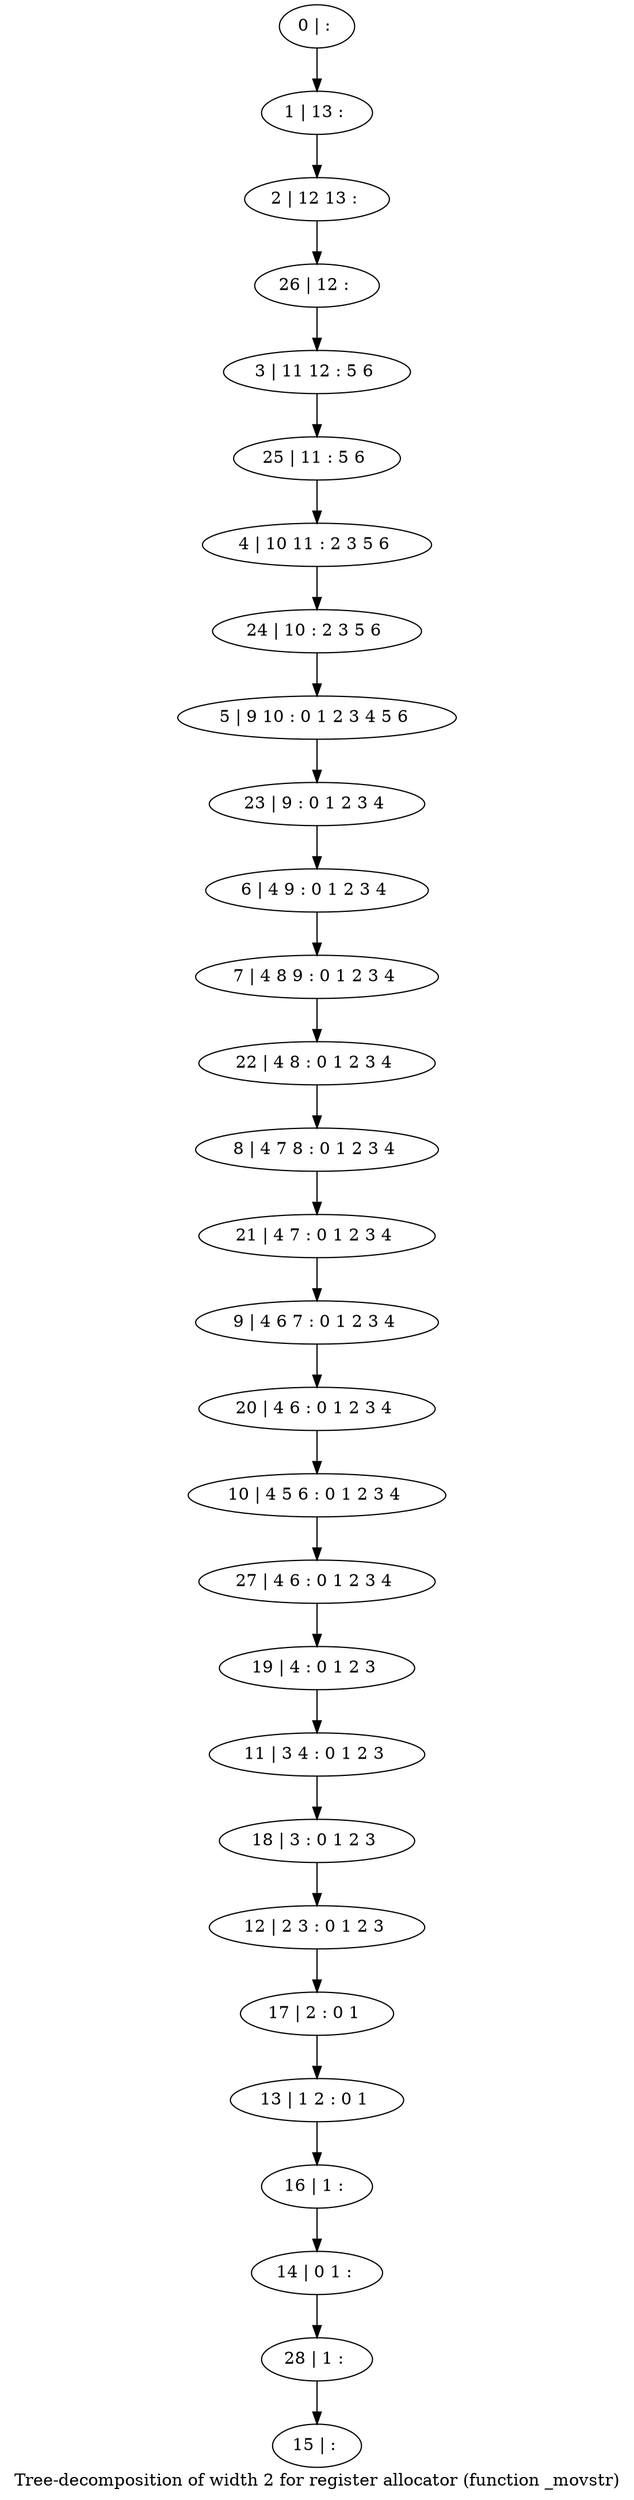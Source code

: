 digraph G {
graph [label="Tree-decomposition of width 2 for register allocator (function _movstr)"]
0[label="0 | : "];
1[label="1 | 13 : "];
2[label="2 | 12 13 : "];
3[label="3 | 11 12 : 5 6 "];
4[label="4 | 10 11 : 2 3 5 6 "];
5[label="5 | 9 10 : 0 1 2 3 4 5 6 "];
6[label="6 | 4 9 : 0 1 2 3 4 "];
7[label="7 | 4 8 9 : 0 1 2 3 4 "];
8[label="8 | 4 7 8 : 0 1 2 3 4 "];
9[label="9 | 4 6 7 : 0 1 2 3 4 "];
10[label="10 | 4 5 6 : 0 1 2 3 4 "];
11[label="11 | 3 4 : 0 1 2 3 "];
12[label="12 | 2 3 : 0 1 2 3 "];
13[label="13 | 1 2 : 0 1 "];
14[label="14 | 0 1 : "];
15[label="15 | : "];
16[label="16 | 1 : "];
17[label="17 | 2 : 0 1 "];
18[label="18 | 3 : 0 1 2 3 "];
19[label="19 | 4 : 0 1 2 3 "];
20[label="20 | 4 6 : 0 1 2 3 4 "];
21[label="21 | 4 7 : 0 1 2 3 4 "];
22[label="22 | 4 8 : 0 1 2 3 4 "];
23[label="23 | 9 : 0 1 2 3 4 "];
24[label="24 | 10 : 2 3 5 6 "];
25[label="25 | 11 : 5 6 "];
26[label="26 | 12 : "];
27[label="27 | 4 6 : 0 1 2 3 4 "];
28[label="28 | 1 : "];
0->1 ;
1->2 ;
6->7 ;
16->14 ;
13->16 ;
17->13 ;
12->17 ;
18->12 ;
11->18 ;
19->11 ;
20->10 ;
9->20 ;
21->9 ;
8->21 ;
22->8 ;
7->22 ;
23->6 ;
5->23 ;
24->5 ;
4->24 ;
25->4 ;
3->25 ;
26->3 ;
2->26 ;
27->19 ;
10->27 ;
28->15 ;
14->28 ;
}
